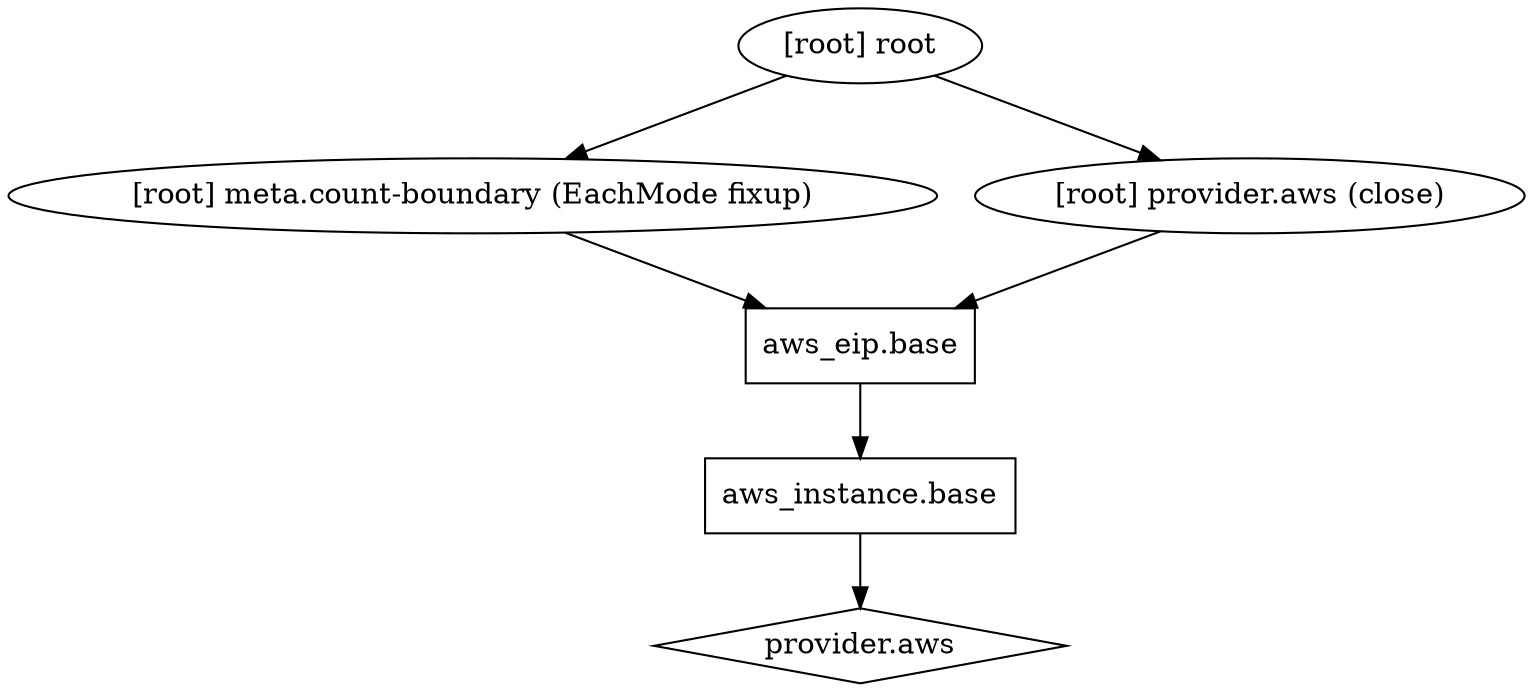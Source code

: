 digraph {
	compound = "true"
	newrank = "true"
	subgraph "root" {
		"[root] aws_eip.base" [label = "aws_eip.base", shape = "box"]
		"[root] aws_instance.base" [label = "aws_instance.base", shape = "box"]
		"[root] provider.aws" [label = "provider.aws", shape = "diamond"]
		"[root] aws_eip.base" -> "[root] aws_instance.base"
		"[root] aws_instance.base" -> "[root] provider.aws"
		"[root] meta.count-boundary (EachMode fixup)" -> "[root] aws_eip.base"
		"[root] provider.aws (close)" -> "[root] aws_eip.base"
		"[root] root" -> "[root] meta.count-boundary (EachMode fixup)"
		"[root] root" -> "[root] provider.aws (close)"
	}
}

